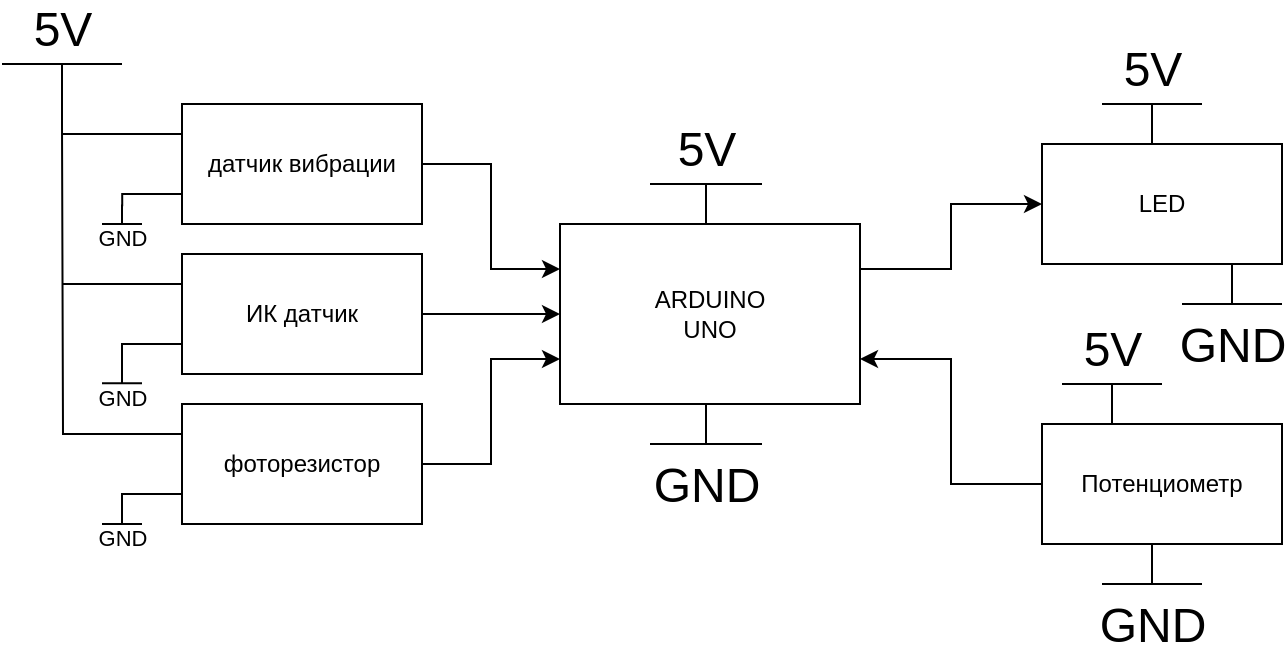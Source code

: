 <mxfile version="17.2.4" type="device"><diagram id="vZB9aJbb4cTWIMQTWum4" name="Page-1"><mxGraphModel dx="981" dy="489" grid="1" gridSize="10" guides="1" tooltips="1" connect="1" arrows="1" fold="1" page="1" pageScale="1" pageWidth="827" pageHeight="1169" math="0" shadow="0"><root><mxCell id="0"/><mxCell id="1" parent="0"/><mxCell id="I3lJbZ9gSH8H5BoV1nEw-12" style="edgeStyle=orthogonalEdgeStyle;rounded=0;orthogonalLoop=1;jettySize=auto;html=1;exitX=1;exitY=0.25;exitDx=0;exitDy=0;entryX=0;entryY=0.5;entryDx=0;entryDy=0;" parent="1" source="UuFIkcRtGe_JVCx7PkK6-1" target="UuFIkcRtGe_JVCx7PkK6-3" edge="1"><mxGeometry relative="1" as="geometry"/></mxCell><mxCell id="UuFIkcRtGe_JVCx7PkK6-1" value="" style="rounded=0;whiteSpace=wrap;html=1;" parent="1" vertex="1"><mxGeometry x="339" y="270" width="150" height="90" as="geometry"/></mxCell><mxCell id="UuFIkcRtGe_JVCx7PkK6-2" value="&lt;div&gt;ARDUINO&lt;/div&gt;&lt;div&gt;UNO&lt;br&gt;&lt;/div&gt;" style="text;html=1;strokeColor=none;fillColor=none;align=center;verticalAlign=middle;whiteSpace=wrap;rounded=0;" parent="1" vertex="1"><mxGeometry x="384" y="300" width="60" height="30" as="geometry"/></mxCell><mxCell id="UuFIkcRtGe_JVCx7PkK6-3" value="" style="rounded=0;whiteSpace=wrap;html=1;" parent="1" vertex="1"><mxGeometry x="580" y="230" width="120" height="60" as="geometry"/></mxCell><mxCell id="I3lJbZ9gSH8H5BoV1nEw-9" style="edgeStyle=orthogonalEdgeStyle;rounded=0;orthogonalLoop=1;jettySize=auto;html=1;exitX=0;exitY=0.5;exitDx=0;exitDy=0;entryX=1;entryY=0.75;entryDx=0;entryDy=0;" parent="1" source="UuFIkcRtGe_JVCx7PkK6-4" target="UuFIkcRtGe_JVCx7PkK6-1" edge="1"><mxGeometry relative="1" as="geometry"/></mxCell><mxCell id="UuFIkcRtGe_JVCx7PkK6-4" value="" style="rounded=0;whiteSpace=wrap;html=1;" parent="1" vertex="1"><mxGeometry x="580" y="370" width="120" height="60" as="geometry"/></mxCell><mxCell id="UuFIkcRtGe_JVCx7PkK6-9" value="Потенциометр" style="text;html=1;strokeColor=none;fillColor=none;align=center;verticalAlign=middle;whiteSpace=wrap;rounded=0;" parent="1" vertex="1"><mxGeometry x="610" y="385" width="60" height="30" as="geometry"/></mxCell><mxCell id="UuFIkcRtGe_JVCx7PkK6-10" value="LED" style="text;html=1;strokeColor=none;fillColor=none;align=center;verticalAlign=middle;whiteSpace=wrap;rounded=0;" parent="1" vertex="1"><mxGeometry x="610" y="245" width="60" height="30" as="geometry"/></mxCell><mxCell id="I3lJbZ9gSH8H5BoV1nEw-7" style="edgeStyle=orthogonalEdgeStyle;rounded=0;orthogonalLoop=1;jettySize=auto;html=1;exitX=1;exitY=0.5;exitDx=0;exitDy=0;entryX=0;entryY=0.25;entryDx=0;entryDy=0;" parent="1" source="UuFIkcRtGe_JVCx7PkK6-11" target="UuFIkcRtGe_JVCx7PkK6-1" edge="1"><mxGeometry relative="1" as="geometry"/></mxCell><mxCell id="O_pSZbz75xRXiUk5r3Fx-6" style="edgeStyle=orthogonalEdgeStyle;rounded=0;orthogonalLoop=1;jettySize=auto;html=1;exitX=0;exitY=0.25;exitDx=0;exitDy=0;endArrow=none;endFill=0;" edge="1" parent="1" source="UuFIkcRtGe_JVCx7PkK6-11"><mxGeometry relative="1" as="geometry"><mxPoint x="90" y="225" as="targetPoint"/></mxGeometry></mxCell><mxCell id="O_pSZbz75xRXiUk5r3Fx-22" style="edgeStyle=orthogonalEdgeStyle;rounded=0;orthogonalLoop=1;jettySize=auto;html=1;exitX=0;exitY=0.75;exitDx=0;exitDy=0;entryX=0.503;entryY=0.038;entryDx=0;entryDy=0;entryPerimeter=0;fontSize=11;endArrow=none;endFill=0;" edge="1" parent="1" source="UuFIkcRtGe_JVCx7PkK6-11" target="O_pSZbz75xRXiUk5r3Fx-21"><mxGeometry relative="1" as="geometry"/></mxCell><mxCell id="UuFIkcRtGe_JVCx7PkK6-11" value="датчик вибрации" style="rounded=0;whiteSpace=wrap;html=1;" parent="1" vertex="1"><mxGeometry x="150" y="210" width="120" height="60" as="geometry"/></mxCell><mxCell id="I3lJbZ9gSH8H5BoV1nEw-6" style="edgeStyle=orthogonalEdgeStyle;rounded=0;orthogonalLoop=1;jettySize=auto;html=1;exitX=1;exitY=0.5;exitDx=0;exitDy=0;entryX=0;entryY=0.5;entryDx=0;entryDy=0;" parent="1" source="UuFIkcRtGe_JVCx7PkK6-12" target="UuFIkcRtGe_JVCx7PkK6-1" edge="1"><mxGeometry relative="1" as="geometry"/></mxCell><mxCell id="O_pSZbz75xRXiUk5r3Fx-7" style="edgeStyle=orthogonalEdgeStyle;rounded=0;orthogonalLoop=1;jettySize=auto;html=1;exitX=0;exitY=0.25;exitDx=0;exitDy=0;endArrow=none;endFill=0;" edge="1" parent="1" source="UuFIkcRtGe_JVCx7PkK6-12"><mxGeometry relative="1" as="geometry"><mxPoint x="90" y="300" as="targetPoint"/></mxGeometry></mxCell><mxCell id="O_pSZbz75xRXiUk5r3Fx-26" style="edgeStyle=orthogonalEdgeStyle;rounded=0;orthogonalLoop=1;jettySize=auto;html=1;exitX=0;exitY=0.75;exitDx=0;exitDy=0;entryX=0.5;entryY=0;entryDx=0;entryDy=0;entryPerimeter=0;fontSize=11;endArrow=none;endFill=0;" edge="1" parent="1" source="UuFIkcRtGe_JVCx7PkK6-12" target="O_pSZbz75xRXiUk5r3Fx-25"><mxGeometry relative="1" as="geometry"/></mxCell><mxCell id="UuFIkcRtGe_JVCx7PkK6-12" value="ИК датчик" style="rounded=0;whiteSpace=wrap;html=1;" parent="1" vertex="1"><mxGeometry x="150" y="285" width="120" height="60" as="geometry"/></mxCell><mxCell id="UuFIkcRtGe_JVCx7PkK6-21" value="5V" style="verticalLabelPosition=top;verticalAlign=bottom;shape=mxgraph.electrical.signal_sources.vdd;shadow=0;dashed=0;align=center;strokeWidth=1;fontSize=24;html=1;flipV=1;" parent="1" vertex="1"><mxGeometry x="384" y="250" width="56" height="20" as="geometry"/></mxCell><mxCell id="UuFIkcRtGe_JVCx7PkK6-22" value="5V" style="verticalLabelPosition=top;verticalAlign=bottom;shape=mxgraph.electrical.signal_sources.vdd;shadow=0;dashed=0;align=center;strokeWidth=1;fontSize=24;html=1;flipV=1;" parent="1" vertex="1"><mxGeometry x="610" y="210" width="50" height="20" as="geometry"/></mxCell><mxCell id="UuFIkcRtGe_JVCx7PkK6-23" value="GND" style="pointerEvents=1;verticalLabelPosition=bottom;shadow=0;dashed=0;align=center;html=1;verticalAlign=top;shape=mxgraph.electrical.signal_sources.vss2;fontSize=24;flipV=1;" parent="1" vertex="1"><mxGeometry x="384" y="360" width="56" height="20" as="geometry"/></mxCell><mxCell id="UuFIkcRtGe_JVCx7PkK6-24" value="GND" style="pointerEvents=1;verticalLabelPosition=bottom;shadow=0;dashed=0;align=center;html=1;verticalAlign=top;shape=mxgraph.electrical.signal_sources.vss2;fontSize=24;flipV=1;" parent="1" vertex="1"><mxGeometry x="610" y="430" width="50" height="20" as="geometry"/></mxCell><mxCell id="I3lJbZ9gSH8H5BoV1nEw-8" value="5V" style="verticalLabelPosition=top;verticalAlign=bottom;shape=mxgraph.electrical.signal_sources.vdd;shadow=0;dashed=0;align=center;strokeWidth=1;fontSize=24;html=1;flipV=1;" parent="1" vertex="1"><mxGeometry x="590" y="350" width="50" height="20" as="geometry"/></mxCell><mxCell id="I3lJbZ9gSH8H5BoV1nEw-11" value="GND" style="pointerEvents=1;verticalLabelPosition=bottom;shadow=0;dashed=0;align=center;html=1;verticalAlign=top;shape=mxgraph.electrical.signal_sources.vss2;fontSize=24;flipV=1;" parent="1" vertex="1"><mxGeometry x="650" y="290" width="50" height="20" as="geometry"/></mxCell><mxCell id="O_pSZbz75xRXiUk5r3Fx-5" style="edgeStyle=orthogonalEdgeStyle;rounded=0;orthogonalLoop=1;jettySize=auto;html=1;exitX=1;exitY=0.5;exitDx=0;exitDy=0;entryX=0;entryY=0.75;entryDx=0;entryDy=0;" edge="1" parent="1" source="O_pSZbz75xRXiUk5r3Fx-4" target="UuFIkcRtGe_JVCx7PkK6-1"><mxGeometry relative="1" as="geometry"/></mxCell><mxCell id="O_pSZbz75xRXiUk5r3Fx-8" style="edgeStyle=orthogonalEdgeStyle;rounded=0;orthogonalLoop=1;jettySize=auto;html=1;exitX=0;exitY=0.25;exitDx=0;exitDy=0;endArrow=none;endFill=0;" edge="1" parent="1" source="O_pSZbz75xRXiUk5r3Fx-4"><mxGeometry relative="1" as="geometry"><mxPoint x="90" y="220" as="targetPoint"/></mxGeometry></mxCell><mxCell id="O_pSZbz75xRXiUk5r3Fx-31" style="edgeStyle=orthogonalEdgeStyle;rounded=0;orthogonalLoop=1;jettySize=auto;html=1;exitX=0;exitY=0.75;exitDx=0;exitDy=0;entryX=0.5;entryY=0.03;entryDx=0;entryDy=0;entryPerimeter=0;fontSize=11;endArrow=none;endFill=0;" edge="1" parent="1" source="O_pSZbz75xRXiUk5r3Fx-4" target="O_pSZbz75xRXiUk5r3Fx-30"><mxGeometry relative="1" as="geometry"/></mxCell><mxCell id="O_pSZbz75xRXiUk5r3Fx-4" value="фоторезистор" style="rounded=0;whiteSpace=wrap;html=1;" vertex="1" parent="1"><mxGeometry x="150" y="360" width="120" height="60" as="geometry"/></mxCell><mxCell id="O_pSZbz75xRXiUk5r3Fx-12" style="edgeStyle=orthogonalEdgeStyle;rounded=0;orthogonalLoop=1;jettySize=auto;html=1;exitX=0.5;exitY=0;exitDx=0;exitDy=0;exitPerimeter=0;endArrow=none;endFill=0;" edge="1" parent="1" source="O_pSZbz75xRXiUk5r3Fx-9"><mxGeometry relative="1" as="geometry"><mxPoint x="90" y="220" as="targetPoint"/></mxGeometry></mxCell><mxCell id="O_pSZbz75xRXiUk5r3Fx-9" value="5V" style="verticalLabelPosition=top;verticalAlign=bottom;shape=mxgraph.electrical.signal_sources.vdd;shadow=0;dashed=0;align=center;strokeWidth=1;fontSize=24;html=1;flipV=1;" vertex="1" parent="1"><mxGeometry x="60" y="190" width="60" height="20" as="geometry"/></mxCell><mxCell id="O_pSZbz75xRXiUk5r3Fx-19" value="" style="endArrow=none;html=1;rounded=0;fontSize=16;" edge="1" parent="1"><mxGeometry width="50" height="50" relative="1" as="geometry"><mxPoint x="110" y="270" as="sourcePoint"/><mxPoint x="130" y="270" as="targetPoint"/></mxGeometry></mxCell><mxCell id="O_pSZbz75xRXiUk5r3Fx-20" value="" style="endArrow=none;html=1;rounded=0;fontSize=16;" edge="1" parent="1"><mxGeometry width="50" height="50" relative="1" as="geometry"><mxPoint x="120" y="260.267" as="sourcePoint"/><mxPoint x="120" y="270" as="targetPoint"/><Array as="points"><mxPoint x="120" y="260"/></Array></mxGeometry></mxCell><mxCell id="O_pSZbz75xRXiUk5r3Fx-21" value="&lt;font style=&quot;font-size: 11px&quot;&gt;GND&lt;/font&gt;" style="text;html=1;align=center;verticalAlign=middle;resizable=0;points=[];autosize=1;strokeColor=none;fillColor=none;fontSize=16;" vertex="1" parent="1"><mxGeometry x="100" y="260" width="40" height="30" as="geometry"/></mxCell><mxCell id="O_pSZbz75xRXiUk5r3Fx-23" value="" style="endArrow=none;html=1;rounded=0;fontSize=16;" edge="1" parent="1"><mxGeometry width="50" height="50" relative="1" as="geometry"><mxPoint x="110" y="349.6" as="sourcePoint"/><mxPoint x="130" y="349.6" as="targetPoint"/></mxGeometry></mxCell><mxCell id="O_pSZbz75xRXiUk5r3Fx-24" value="" style="endArrow=none;html=1;rounded=0;fontSize=16;" edge="1" parent="1"><mxGeometry width="50" height="50" relative="1" as="geometry"><mxPoint x="120" y="339.867" as="sourcePoint"/><mxPoint x="120" y="349.6" as="targetPoint"/><Array as="points"><mxPoint x="120" y="339.6"/></Array></mxGeometry></mxCell><mxCell id="O_pSZbz75xRXiUk5r3Fx-25" value="&lt;font style=&quot;font-size: 11px&quot;&gt;GND&lt;/font&gt;" style="text;html=1;align=center;verticalAlign=middle;resizable=0;points=[];autosize=1;strokeColor=none;fillColor=none;fontSize=16;" vertex="1" parent="1"><mxGeometry x="100" y="340" width="40" height="30" as="geometry"/></mxCell><mxCell id="O_pSZbz75xRXiUk5r3Fx-28" value="" style="endArrow=none;html=1;rounded=0;fontSize=16;" edge="1" parent="1"><mxGeometry width="50" height="50" relative="1" as="geometry"><mxPoint x="110" y="420" as="sourcePoint"/><mxPoint x="130" y="420" as="targetPoint"/></mxGeometry></mxCell><mxCell id="O_pSZbz75xRXiUk5r3Fx-29" value="" style="endArrow=none;html=1;rounded=0;fontSize=16;" edge="1" parent="1"><mxGeometry width="50" height="50" relative="1" as="geometry"><mxPoint x="120" y="410.267" as="sourcePoint"/><mxPoint x="120" y="420" as="targetPoint"/><Array as="points"><mxPoint x="120" y="410"/></Array></mxGeometry></mxCell><mxCell id="O_pSZbz75xRXiUk5r3Fx-30" value="&lt;font style=&quot;font-size: 11px&quot;&gt;GND&lt;/font&gt;" style="text;html=1;align=center;verticalAlign=middle;resizable=0;points=[];autosize=1;strokeColor=none;fillColor=none;fontSize=16;" vertex="1" parent="1"><mxGeometry x="100" y="410" width="40" height="30" as="geometry"/></mxCell></root></mxGraphModel></diagram></mxfile>